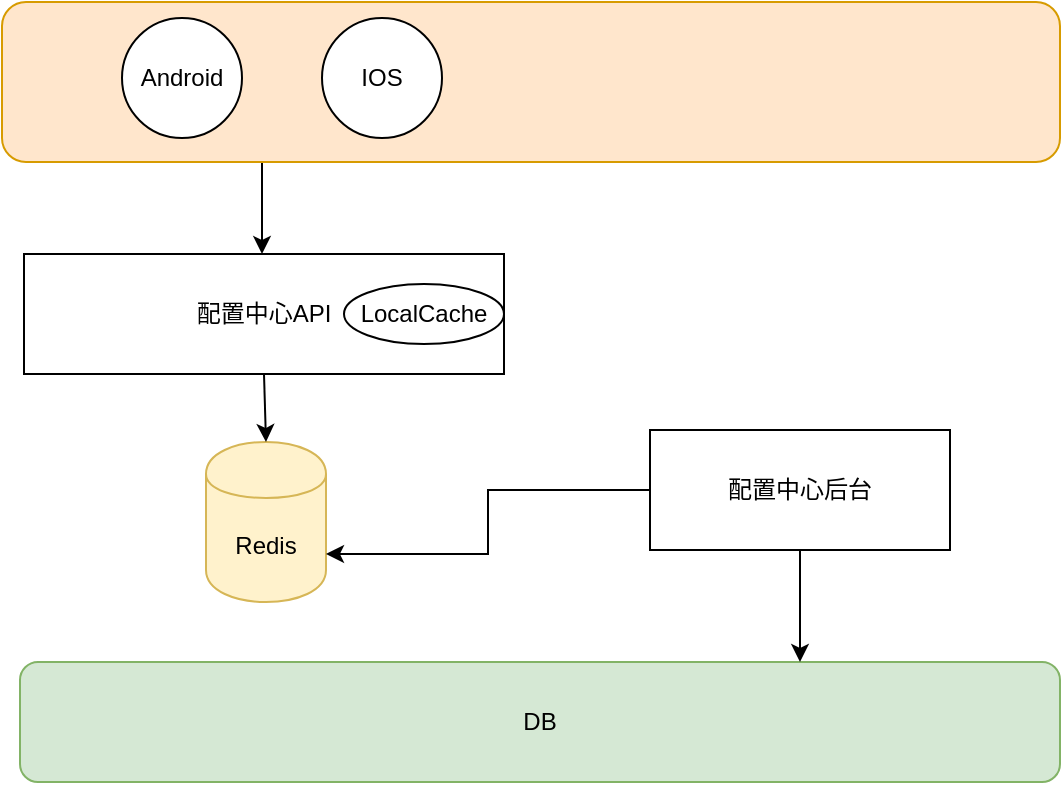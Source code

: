 <mxfile version="10.7.5" type="github"><diagram id="1TdEpKzfIYWO-q5A8a3I" name="Page-1"><mxGraphModel dx="918" dy="513" grid="1" gridSize="10" guides="1" tooltips="1" connect="1" arrows="1" fold="1" page="1" pageScale="1" pageWidth="827" pageHeight="1169" math="0" shadow="0"><root><mxCell id="0"/><mxCell id="1" parent="0"/><mxCell id="QC56Um9DWYccigfyfRSn-1" value="DB" style="rounded=1;whiteSpace=wrap;html=1;fillColor=#d5e8d4;strokeColor=#82b366;" vertex="1" parent="1"><mxGeometry x="140" y="500" width="520" height="60" as="geometry"/></mxCell><mxCell id="QC56Um9DWYccigfyfRSn-2" value="Redis" style="shape=cylinder;whiteSpace=wrap;html=1;boundedLbl=1;backgroundOutline=1;fillColor=#fff2cc;strokeColor=#d6b656;" vertex="1" parent="1"><mxGeometry x="233" y="390" width="60" height="80" as="geometry"/></mxCell><mxCell id="QC56Um9DWYccigfyfRSn-11" style="edgeStyle=orthogonalEdgeStyle;rounded=0;orthogonalLoop=1;jettySize=auto;html=1;exitX=0.25;exitY=1;exitDx=0;exitDy=0;entryX=0.5;entryY=0;entryDx=0;entryDy=0;" edge="1" parent="1"><mxGeometry relative="1" as="geometry"><mxPoint x="262" y="250" as="sourcePoint"/><mxPoint x="261" y="296" as="targetPoint"/><Array as="points"><mxPoint x="261" y="250"/></Array></mxGeometry></mxCell><mxCell id="QC56Um9DWYccigfyfRSn-4" value="" style="rounded=1;whiteSpace=wrap;html=1;fillColor=#ffe6cc;strokeColor=#d79b00;" vertex="1" parent="1"><mxGeometry x="131" y="170" width="529" height="80" as="geometry"/></mxCell><mxCell id="QC56Um9DWYccigfyfRSn-5" value="Android" style="ellipse;whiteSpace=wrap;html=1;aspect=fixed;" vertex="1" parent="1"><mxGeometry x="191" y="178" width="60" height="60" as="geometry"/></mxCell><mxCell id="QC56Um9DWYccigfyfRSn-6" value="IOS" style="ellipse;whiteSpace=wrap;html=1;aspect=fixed;" vertex="1" parent="1"><mxGeometry x="291" y="178" width="60" height="60" as="geometry"/></mxCell><mxCell id="QC56Um9DWYccigfyfRSn-13" style="edgeStyle=orthogonalEdgeStyle;rounded=0;orthogonalLoop=1;jettySize=auto;html=1;exitX=0.5;exitY=1;exitDx=0;exitDy=0;entryX=0.75;entryY=0;entryDx=0;entryDy=0;" edge="1" parent="1" source="QC56Um9DWYccigfyfRSn-8" target="QC56Um9DWYccigfyfRSn-1"><mxGeometry relative="1" as="geometry"/></mxCell><mxCell id="QC56Um9DWYccigfyfRSn-14" style="edgeStyle=orthogonalEdgeStyle;rounded=0;orthogonalLoop=1;jettySize=auto;html=1;exitX=0;exitY=0.5;exitDx=0;exitDy=0;entryX=1;entryY=0.7;entryDx=0;entryDy=0;" edge="1" parent="1" source="QC56Um9DWYccigfyfRSn-8" target="QC56Um9DWYccigfyfRSn-2"><mxGeometry relative="1" as="geometry"/></mxCell><mxCell id="QC56Um9DWYccigfyfRSn-8" value="配置中心后台" style="rounded=0;whiteSpace=wrap;html=1;" vertex="1" parent="1"><mxGeometry x="455" y="384" width="150" height="60" as="geometry"/></mxCell><mxCell id="QC56Um9DWYccigfyfRSn-9" value="配置中心API" style="rounded=0;whiteSpace=wrap;html=1;" vertex="1" parent="1"><mxGeometry x="142" y="296" width="240" height="60" as="geometry"/></mxCell><mxCell id="QC56Um9DWYccigfyfRSn-10" value="" style="endArrow=classic;html=1;exitX=0.5;exitY=1;exitDx=0;exitDy=0;entryX=0.5;entryY=0;entryDx=0;entryDy=0;" edge="1" parent="1" source="QC56Um9DWYccigfyfRSn-9" target="QC56Um9DWYccigfyfRSn-2"><mxGeometry width="50" height="50" relative="1" as="geometry"><mxPoint x="168" y="400" as="sourcePoint"/><mxPoint x="218" y="350" as="targetPoint"/></mxGeometry></mxCell><mxCell id="QC56Um9DWYccigfyfRSn-16" value="LocalCache" style="ellipse;whiteSpace=wrap;html=1;" vertex="1" parent="1"><mxGeometry x="302" y="311" width="80" height="30" as="geometry"/></mxCell></root></mxGraphModel></diagram></mxfile>